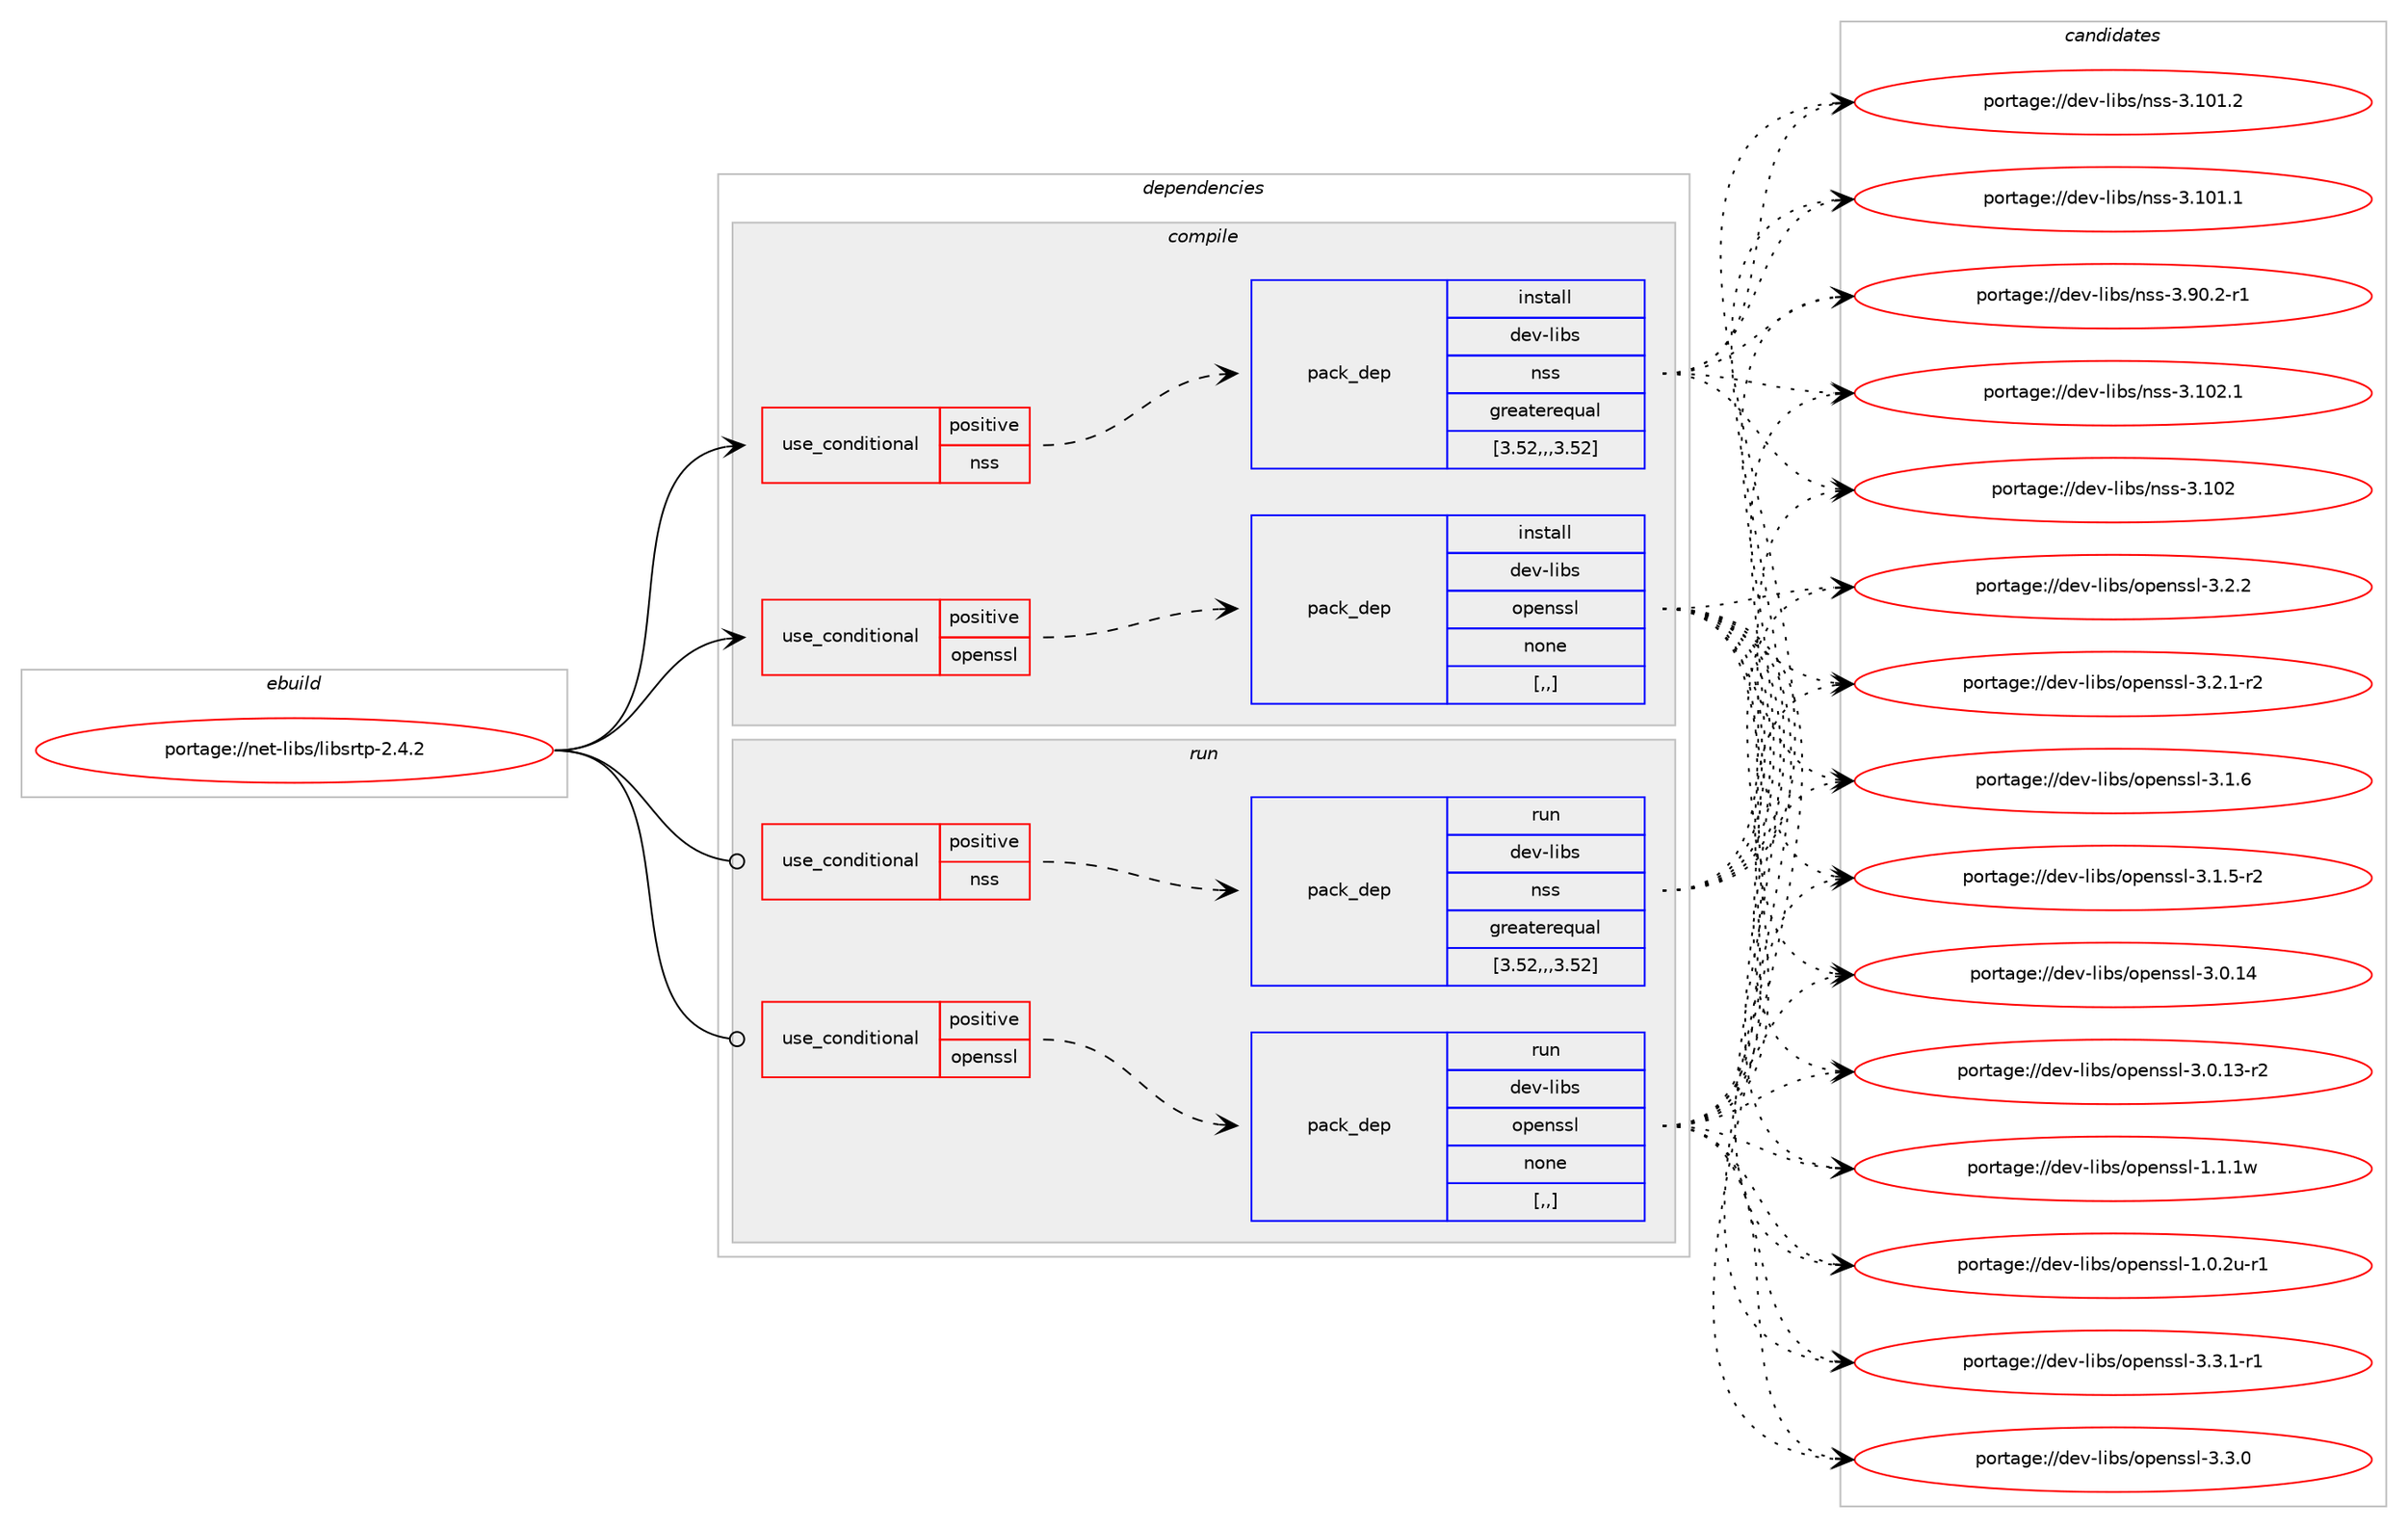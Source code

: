 digraph prolog {

# *************
# Graph options
# *************

newrank=true;
concentrate=true;
compound=true;
graph [rankdir=LR,fontname=Helvetica,fontsize=10,ranksep=1.5];#, ranksep=2.5, nodesep=0.2];
edge  [arrowhead=vee];
node  [fontname=Helvetica,fontsize=10];

# **********
# The ebuild
# **********

subgraph cluster_leftcol {
color=gray;
label=<<i>ebuild</i>>;
id [label="portage://net-libs/libsrtp-2.4.2", color=red, width=4, href="../net-libs/libsrtp-2.4.2.svg"];
}

# ****************
# The dependencies
# ****************

subgraph cluster_midcol {
color=gray;
label=<<i>dependencies</i>>;
subgraph cluster_compile {
fillcolor="#eeeeee";
style=filled;
label=<<i>compile</i>>;
subgraph cond93834 {
dependency359990 [label=<<TABLE BORDER="0" CELLBORDER="1" CELLSPACING="0" CELLPADDING="4"><TR><TD ROWSPAN="3" CELLPADDING="10">use_conditional</TD></TR><TR><TD>positive</TD></TR><TR><TD>nss</TD></TR></TABLE>>, shape=none, color=red];
subgraph pack263498 {
dependency359991 [label=<<TABLE BORDER="0" CELLBORDER="1" CELLSPACING="0" CELLPADDING="4" WIDTH="220"><TR><TD ROWSPAN="6" CELLPADDING="30">pack_dep</TD></TR><TR><TD WIDTH="110">install</TD></TR><TR><TD>dev-libs</TD></TR><TR><TD>nss</TD></TR><TR><TD>greaterequal</TD></TR><TR><TD>[3.52,,,3.52]</TD></TR></TABLE>>, shape=none, color=blue];
}
dependency359990:e -> dependency359991:w [weight=20,style="dashed",arrowhead="vee"];
}
id:e -> dependency359990:w [weight=20,style="solid",arrowhead="vee"];
subgraph cond93835 {
dependency359992 [label=<<TABLE BORDER="0" CELLBORDER="1" CELLSPACING="0" CELLPADDING="4"><TR><TD ROWSPAN="3" CELLPADDING="10">use_conditional</TD></TR><TR><TD>positive</TD></TR><TR><TD>openssl</TD></TR></TABLE>>, shape=none, color=red];
subgraph pack263499 {
dependency359993 [label=<<TABLE BORDER="0" CELLBORDER="1" CELLSPACING="0" CELLPADDING="4" WIDTH="220"><TR><TD ROWSPAN="6" CELLPADDING="30">pack_dep</TD></TR><TR><TD WIDTH="110">install</TD></TR><TR><TD>dev-libs</TD></TR><TR><TD>openssl</TD></TR><TR><TD>none</TD></TR><TR><TD>[,,]</TD></TR></TABLE>>, shape=none, color=blue];
}
dependency359992:e -> dependency359993:w [weight=20,style="dashed",arrowhead="vee"];
}
id:e -> dependency359992:w [weight=20,style="solid",arrowhead="vee"];
}
subgraph cluster_compileandrun {
fillcolor="#eeeeee";
style=filled;
label=<<i>compile and run</i>>;
}
subgraph cluster_run {
fillcolor="#eeeeee";
style=filled;
label=<<i>run</i>>;
subgraph cond93836 {
dependency359994 [label=<<TABLE BORDER="0" CELLBORDER="1" CELLSPACING="0" CELLPADDING="4"><TR><TD ROWSPAN="3" CELLPADDING="10">use_conditional</TD></TR><TR><TD>positive</TD></TR><TR><TD>nss</TD></TR></TABLE>>, shape=none, color=red];
subgraph pack263500 {
dependency359995 [label=<<TABLE BORDER="0" CELLBORDER="1" CELLSPACING="0" CELLPADDING="4" WIDTH="220"><TR><TD ROWSPAN="6" CELLPADDING="30">pack_dep</TD></TR><TR><TD WIDTH="110">run</TD></TR><TR><TD>dev-libs</TD></TR><TR><TD>nss</TD></TR><TR><TD>greaterequal</TD></TR><TR><TD>[3.52,,,3.52]</TD></TR></TABLE>>, shape=none, color=blue];
}
dependency359994:e -> dependency359995:w [weight=20,style="dashed",arrowhead="vee"];
}
id:e -> dependency359994:w [weight=20,style="solid",arrowhead="odot"];
subgraph cond93837 {
dependency359996 [label=<<TABLE BORDER="0" CELLBORDER="1" CELLSPACING="0" CELLPADDING="4"><TR><TD ROWSPAN="3" CELLPADDING="10">use_conditional</TD></TR><TR><TD>positive</TD></TR><TR><TD>openssl</TD></TR></TABLE>>, shape=none, color=red];
subgraph pack263501 {
dependency359997 [label=<<TABLE BORDER="0" CELLBORDER="1" CELLSPACING="0" CELLPADDING="4" WIDTH="220"><TR><TD ROWSPAN="6" CELLPADDING="30">pack_dep</TD></TR><TR><TD WIDTH="110">run</TD></TR><TR><TD>dev-libs</TD></TR><TR><TD>openssl</TD></TR><TR><TD>none</TD></TR><TR><TD>[,,]</TD></TR></TABLE>>, shape=none, color=blue];
}
dependency359996:e -> dependency359997:w [weight=20,style="dashed",arrowhead="vee"];
}
id:e -> dependency359996:w [weight=20,style="solid",arrowhead="odot"];
}
}

# **************
# The candidates
# **************

subgraph cluster_choices {
rank=same;
color=gray;
label=<<i>candidates</i>>;

subgraph choice263498 {
color=black;
nodesep=1;
choice1001011184510810598115471101151154551464948504649 [label="portage://dev-libs/nss-3.102.1", color=red, width=4,href="../dev-libs/nss-3.102.1.svg"];
choice100101118451081059811547110115115455146494850 [label="portage://dev-libs/nss-3.102", color=red, width=4,href="../dev-libs/nss-3.102.svg"];
choice1001011184510810598115471101151154551464948494650 [label="portage://dev-libs/nss-3.101.2", color=red, width=4,href="../dev-libs/nss-3.101.2.svg"];
choice1001011184510810598115471101151154551464948494649 [label="portage://dev-libs/nss-3.101.1", color=red, width=4,href="../dev-libs/nss-3.101.1.svg"];
choice100101118451081059811547110115115455146574846504511449 [label="portage://dev-libs/nss-3.90.2-r1", color=red, width=4,href="../dev-libs/nss-3.90.2-r1.svg"];
dependency359991:e -> choice1001011184510810598115471101151154551464948504649:w [style=dotted,weight="100"];
dependency359991:e -> choice100101118451081059811547110115115455146494850:w [style=dotted,weight="100"];
dependency359991:e -> choice1001011184510810598115471101151154551464948494650:w [style=dotted,weight="100"];
dependency359991:e -> choice1001011184510810598115471101151154551464948494649:w [style=dotted,weight="100"];
dependency359991:e -> choice100101118451081059811547110115115455146574846504511449:w [style=dotted,weight="100"];
}
subgraph choice263499 {
color=black;
nodesep=1;
choice1001011184510810598115471111121011101151151084551465146494511449 [label="portage://dev-libs/openssl-3.3.1-r1", color=red, width=4,href="../dev-libs/openssl-3.3.1-r1.svg"];
choice100101118451081059811547111112101110115115108455146514648 [label="portage://dev-libs/openssl-3.3.0", color=red, width=4,href="../dev-libs/openssl-3.3.0.svg"];
choice100101118451081059811547111112101110115115108455146504650 [label="portage://dev-libs/openssl-3.2.2", color=red, width=4,href="../dev-libs/openssl-3.2.2.svg"];
choice1001011184510810598115471111121011101151151084551465046494511450 [label="portage://dev-libs/openssl-3.2.1-r2", color=red, width=4,href="../dev-libs/openssl-3.2.1-r2.svg"];
choice100101118451081059811547111112101110115115108455146494654 [label="portage://dev-libs/openssl-3.1.6", color=red, width=4,href="../dev-libs/openssl-3.1.6.svg"];
choice1001011184510810598115471111121011101151151084551464946534511450 [label="portage://dev-libs/openssl-3.1.5-r2", color=red, width=4,href="../dev-libs/openssl-3.1.5-r2.svg"];
choice10010111845108105981154711111210111011511510845514648464952 [label="portage://dev-libs/openssl-3.0.14", color=red, width=4,href="../dev-libs/openssl-3.0.14.svg"];
choice100101118451081059811547111112101110115115108455146484649514511450 [label="portage://dev-libs/openssl-3.0.13-r2", color=red, width=4,href="../dev-libs/openssl-3.0.13-r2.svg"];
choice100101118451081059811547111112101110115115108454946494649119 [label="portage://dev-libs/openssl-1.1.1w", color=red, width=4,href="../dev-libs/openssl-1.1.1w.svg"];
choice1001011184510810598115471111121011101151151084549464846501174511449 [label="portage://dev-libs/openssl-1.0.2u-r1", color=red, width=4,href="../dev-libs/openssl-1.0.2u-r1.svg"];
dependency359993:e -> choice1001011184510810598115471111121011101151151084551465146494511449:w [style=dotted,weight="100"];
dependency359993:e -> choice100101118451081059811547111112101110115115108455146514648:w [style=dotted,weight="100"];
dependency359993:e -> choice100101118451081059811547111112101110115115108455146504650:w [style=dotted,weight="100"];
dependency359993:e -> choice1001011184510810598115471111121011101151151084551465046494511450:w [style=dotted,weight="100"];
dependency359993:e -> choice100101118451081059811547111112101110115115108455146494654:w [style=dotted,weight="100"];
dependency359993:e -> choice1001011184510810598115471111121011101151151084551464946534511450:w [style=dotted,weight="100"];
dependency359993:e -> choice10010111845108105981154711111210111011511510845514648464952:w [style=dotted,weight="100"];
dependency359993:e -> choice100101118451081059811547111112101110115115108455146484649514511450:w [style=dotted,weight="100"];
dependency359993:e -> choice100101118451081059811547111112101110115115108454946494649119:w [style=dotted,weight="100"];
dependency359993:e -> choice1001011184510810598115471111121011101151151084549464846501174511449:w [style=dotted,weight="100"];
}
subgraph choice263500 {
color=black;
nodesep=1;
choice1001011184510810598115471101151154551464948504649 [label="portage://dev-libs/nss-3.102.1", color=red, width=4,href="../dev-libs/nss-3.102.1.svg"];
choice100101118451081059811547110115115455146494850 [label="portage://dev-libs/nss-3.102", color=red, width=4,href="../dev-libs/nss-3.102.svg"];
choice1001011184510810598115471101151154551464948494650 [label="portage://dev-libs/nss-3.101.2", color=red, width=4,href="../dev-libs/nss-3.101.2.svg"];
choice1001011184510810598115471101151154551464948494649 [label="portage://dev-libs/nss-3.101.1", color=red, width=4,href="../dev-libs/nss-3.101.1.svg"];
choice100101118451081059811547110115115455146574846504511449 [label="portage://dev-libs/nss-3.90.2-r1", color=red, width=4,href="../dev-libs/nss-3.90.2-r1.svg"];
dependency359995:e -> choice1001011184510810598115471101151154551464948504649:w [style=dotted,weight="100"];
dependency359995:e -> choice100101118451081059811547110115115455146494850:w [style=dotted,weight="100"];
dependency359995:e -> choice1001011184510810598115471101151154551464948494650:w [style=dotted,weight="100"];
dependency359995:e -> choice1001011184510810598115471101151154551464948494649:w [style=dotted,weight="100"];
dependency359995:e -> choice100101118451081059811547110115115455146574846504511449:w [style=dotted,weight="100"];
}
subgraph choice263501 {
color=black;
nodesep=1;
choice1001011184510810598115471111121011101151151084551465146494511449 [label="portage://dev-libs/openssl-3.3.1-r1", color=red, width=4,href="../dev-libs/openssl-3.3.1-r1.svg"];
choice100101118451081059811547111112101110115115108455146514648 [label="portage://dev-libs/openssl-3.3.0", color=red, width=4,href="../dev-libs/openssl-3.3.0.svg"];
choice100101118451081059811547111112101110115115108455146504650 [label="portage://dev-libs/openssl-3.2.2", color=red, width=4,href="../dev-libs/openssl-3.2.2.svg"];
choice1001011184510810598115471111121011101151151084551465046494511450 [label="portage://dev-libs/openssl-3.2.1-r2", color=red, width=4,href="../dev-libs/openssl-3.2.1-r2.svg"];
choice100101118451081059811547111112101110115115108455146494654 [label="portage://dev-libs/openssl-3.1.6", color=red, width=4,href="../dev-libs/openssl-3.1.6.svg"];
choice1001011184510810598115471111121011101151151084551464946534511450 [label="portage://dev-libs/openssl-3.1.5-r2", color=red, width=4,href="../dev-libs/openssl-3.1.5-r2.svg"];
choice10010111845108105981154711111210111011511510845514648464952 [label="portage://dev-libs/openssl-3.0.14", color=red, width=4,href="../dev-libs/openssl-3.0.14.svg"];
choice100101118451081059811547111112101110115115108455146484649514511450 [label="portage://dev-libs/openssl-3.0.13-r2", color=red, width=4,href="../dev-libs/openssl-3.0.13-r2.svg"];
choice100101118451081059811547111112101110115115108454946494649119 [label="portage://dev-libs/openssl-1.1.1w", color=red, width=4,href="../dev-libs/openssl-1.1.1w.svg"];
choice1001011184510810598115471111121011101151151084549464846501174511449 [label="portage://dev-libs/openssl-1.0.2u-r1", color=red, width=4,href="../dev-libs/openssl-1.0.2u-r1.svg"];
dependency359997:e -> choice1001011184510810598115471111121011101151151084551465146494511449:w [style=dotted,weight="100"];
dependency359997:e -> choice100101118451081059811547111112101110115115108455146514648:w [style=dotted,weight="100"];
dependency359997:e -> choice100101118451081059811547111112101110115115108455146504650:w [style=dotted,weight="100"];
dependency359997:e -> choice1001011184510810598115471111121011101151151084551465046494511450:w [style=dotted,weight="100"];
dependency359997:e -> choice100101118451081059811547111112101110115115108455146494654:w [style=dotted,weight="100"];
dependency359997:e -> choice1001011184510810598115471111121011101151151084551464946534511450:w [style=dotted,weight="100"];
dependency359997:e -> choice10010111845108105981154711111210111011511510845514648464952:w [style=dotted,weight="100"];
dependency359997:e -> choice100101118451081059811547111112101110115115108455146484649514511450:w [style=dotted,weight="100"];
dependency359997:e -> choice100101118451081059811547111112101110115115108454946494649119:w [style=dotted,weight="100"];
dependency359997:e -> choice1001011184510810598115471111121011101151151084549464846501174511449:w [style=dotted,weight="100"];
}
}

}
